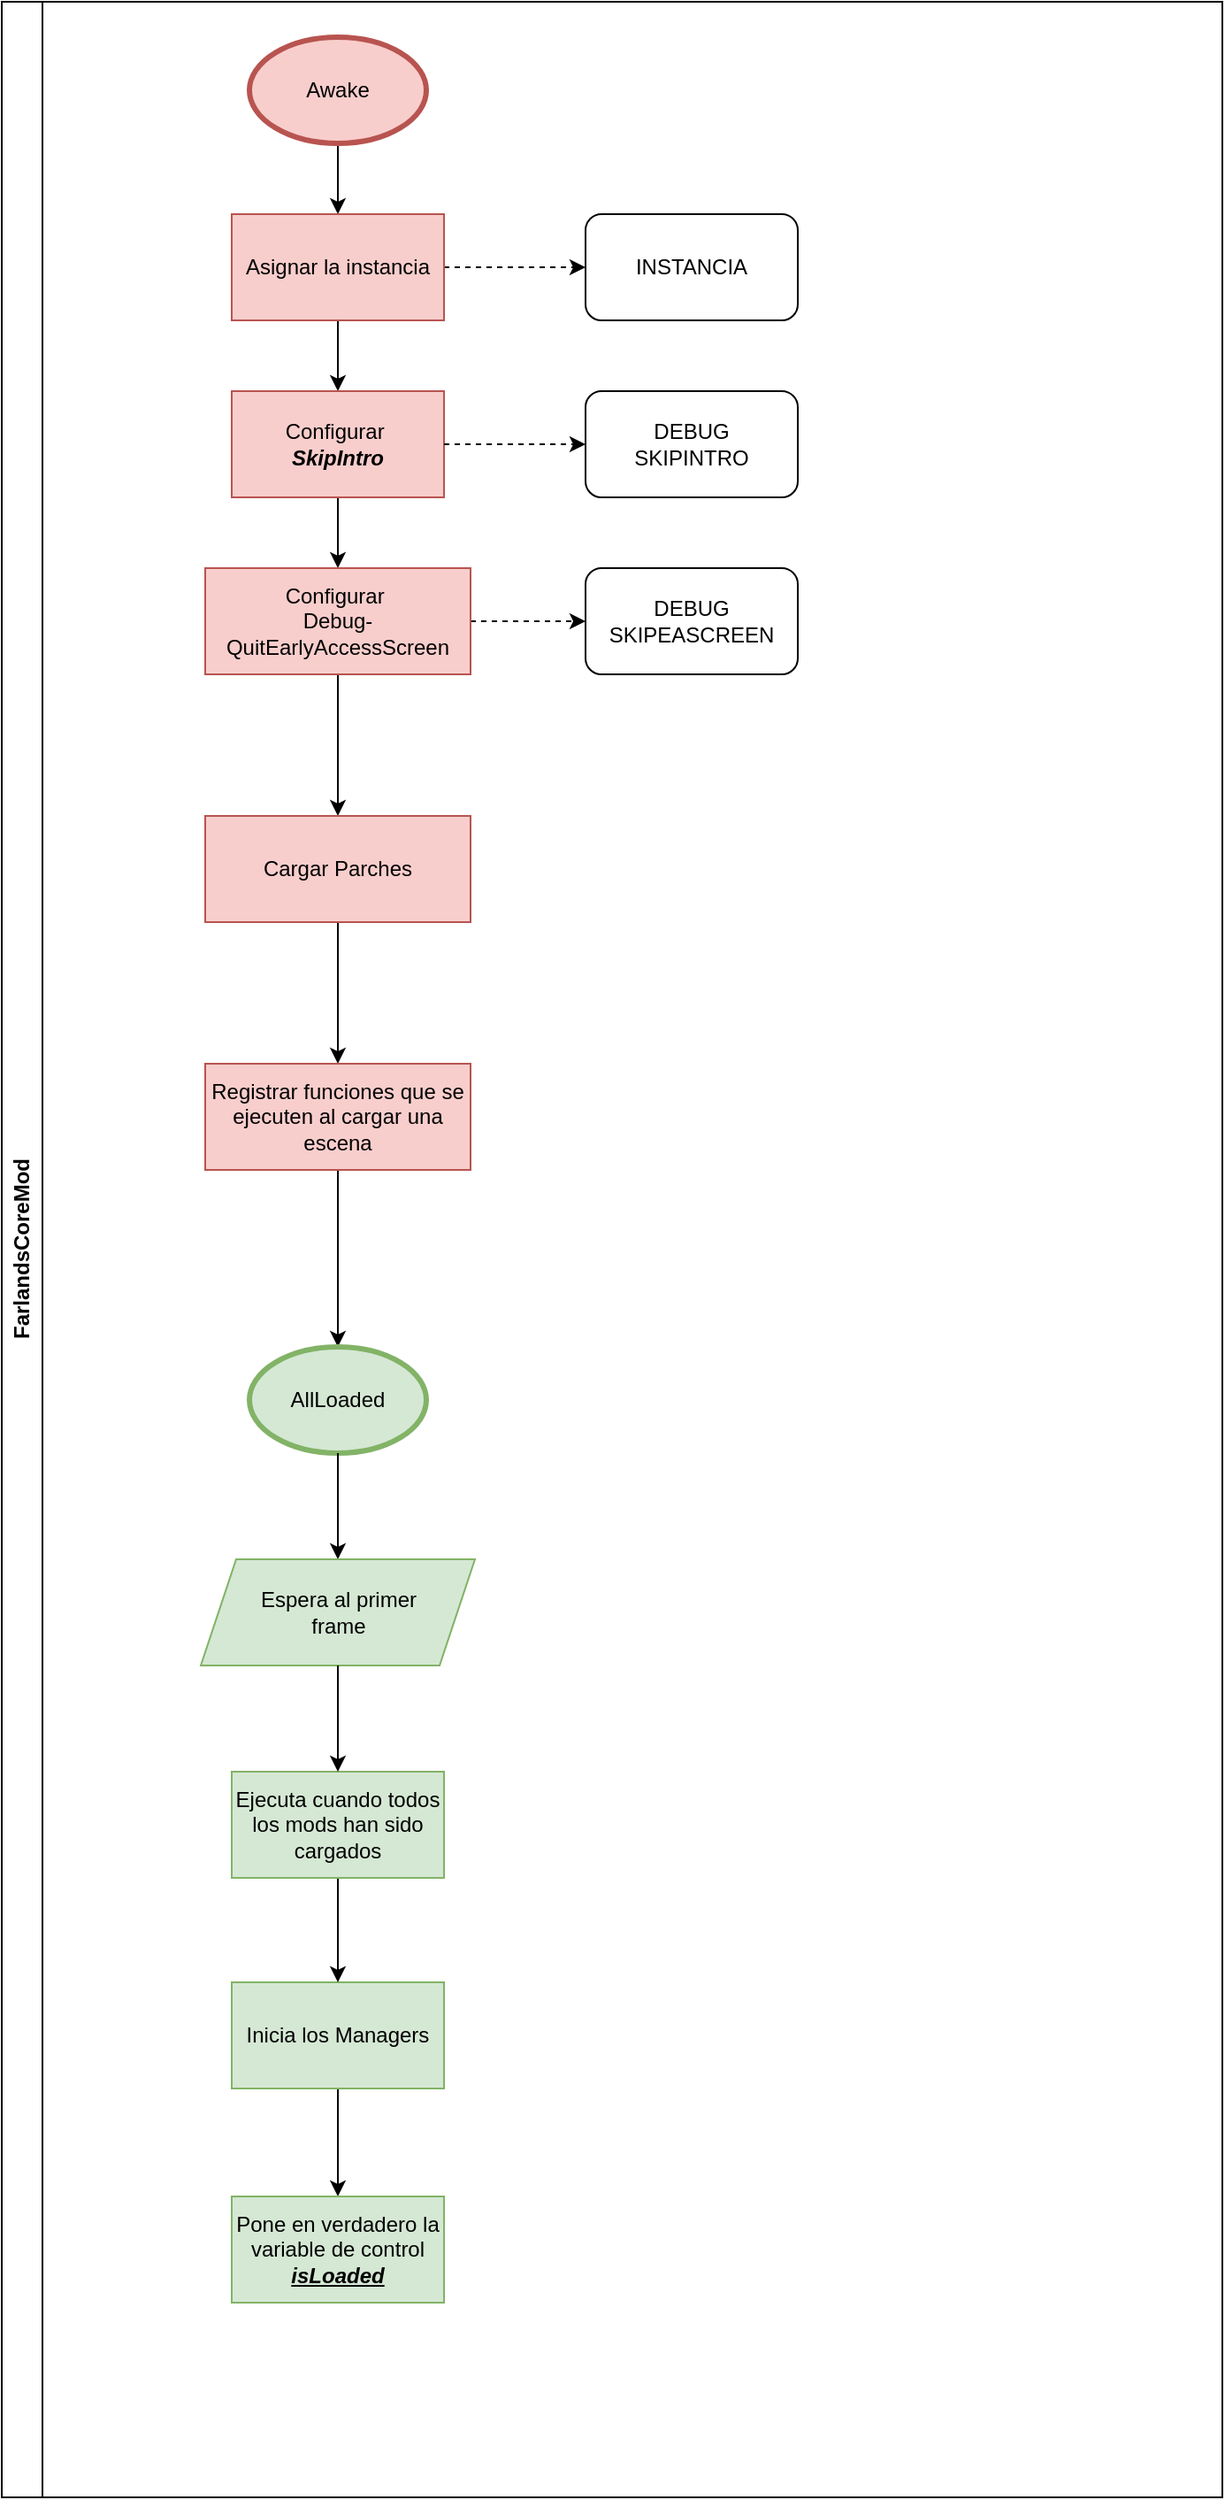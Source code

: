 <mxfile version="24.7.16">
  <diagram name="Página-1" id="QGQbhhF2IKWuarHCyqoY">
    <mxGraphModel dx="1393" dy="789" grid="1" gridSize="10" guides="1" tooltips="1" connect="1" arrows="1" fold="1" page="1" pageScale="1" pageWidth="827" pageHeight="1169" math="0" shadow="0">
      <root>
        <mxCell id="0" />
        <mxCell id="1" parent="0" />
        <mxCell id="ss1cUzSr6EaidTX44ejw-4" value="FarlandsCoreMod" style="swimlane;horizontal=0;whiteSpace=wrap;html=1;" parent="1" vertex="1">
          <mxGeometry y="50" width="690" height="1410" as="geometry">
            <mxRectangle y="50" width="40" height="130" as="alternateBounds" />
          </mxGeometry>
        </mxCell>
        <mxCell id="ss1cUzSr6EaidTX44ejw-9" value="" style="edgeStyle=orthogonalEdgeStyle;rounded=0;orthogonalLoop=1;jettySize=auto;html=1;" parent="ss1cUzSr6EaidTX44ejw-4" source="ss1cUzSr6EaidTX44ejw-5" target="ss1cUzSr6EaidTX44ejw-8" edge="1">
          <mxGeometry relative="1" as="geometry" />
        </mxCell>
        <mxCell id="ss1cUzSr6EaidTX44ejw-5" value="Awake" style="ellipse;whiteSpace=wrap;html=1;fillColor=#f8cecc;strokeColor=#b85450;strokeWidth=3;" parent="ss1cUzSr6EaidTX44ejw-4" vertex="1">
          <mxGeometry x="140" y="20" width="100" height="60" as="geometry" />
        </mxCell>
        <mxCell id="ss1cUzSr6EaidTX44ejw-11" value="" style="edgeStyle=orthogonalEdgeStyle;rounded=0;orthogonalLoop=1;jettySize=auto;html=1;" parent="ss1cUzSr6EaidTX44ejw-4" source="ss1cUzSr6EaidTX44ejw-8" target="ss1cUzSr6EaidTX44ejw-10" edge="1">
          <mxGeometry relative="1" as="geometry" />
        </mxCell>
        <mxCell id="ss1cUzSr6EaidTX44ejw-35" style="edgeStyle=orthogonalEdgeStyle;rounded=0;orthogonalLoop=1;jettySize=auto;html=1;entryX=0;entryY=0.5;entryDx=0;entryDy=0;dashed=1;" parent="ss1cUzSr6EaidTX44ejw-4" source="ss1cUzSr6EaidTX44ejw-8" target="ss1cUzSr6EaidTX44ejw-34" edge="1">
          <mxGeometry relative="1" as="geometry" />
        </mxCell>
        <mxCell id="ss1cUzSr6EaidTX44ejw-8" value="Asignar la instancia" style="whiteSpace=wrap;html=1;fillColor=#f8cecc;strokeColor=#b85450;strokeWidth=1;" parent="ss1cUzSr6EaidTX44ejw-4" vertex="1">
          <mxGeometry x="130" y="120" width="120" height="60" as="geometry" />
        </mxCell>
        <mxCell id="ss1cUzSr6EaidTX44ejw-13" value="" style="edgeStyle=orthogonalEdgeStyle;rounded=0;orthogonalLoop=1;jettySize=auto;html=1;" parent="ss1cUzSr6EaidTX44ejw-4" source="ss1cUzSr6EaidTX44ejw-10" target="ss1cUzSr6EaidTX44ejw-12" edge="1">
          <mxGeometry relative="1" as="geometry" />
        </mxCell>
        <mxCell id="ss1cUzSr6EaidTX44ejw-10" value="&lt;div&gt;Configurar&amp;nbsp;&lt;/div&gt;&lt;div&gt;&lt;b&gt;&lt;i&gt;SkipIntro&lt;/i&gt;&lt;/b&gt;&lt;/div&gt;" style="whiteSpace=wrap;html=1;fillColor=#f8cecc;strokeColor=#b85450;strokeWidth=1;" parent="ss1cUzSr6EaidTX44ejw-4" vertex="1">
          <mxGeometry x="130" y="220" width="120" height="60" as="geometry" />
        </mxCell>
        <mxCell id="ss1cUzSr6EaidTX44ejw-20" style="edgeStyle=orthogonalEdgeStyle;rounded=0;orthogonalLoop=1;jettySize=auto;html=1;dashed=1;" parent="ss1cUzSr6EaidTX44ejw-4" source="ss1cUzSr6EaidTX44ejw-12" target="ss1cUzSr6EaidTX44ejw-19" edge="1">
          <mxGeometry relative="1" as="geometry" />
        </mxCell>
        <mxCell id="ss1cUzSr6EaidTX44ejw-29" value="" style="edgeStyle=orthogonalEdgeStyle;rounded=0;orthogonalLoop=1;jettySize=auto;html=1;" parent="ss1cUzSr6EaidTX44ejw-4" source="ss1cUzSr6EaidTX44ejw-12" target="ss1cUzSr6EaidTX44ejw-28" edge="1">
          <mxGeometry relative="1" as="geometry" />
        </mxCell>
        <mxCell id="ss1cUzSr6EaidTX44ejw-12" value="&lt;div&gt;Configurar&amp;nbsp;&lt;/div&gt;&lt;div&gt;Debug-QuitEarlyAccessScreen&lt;br&gt;&lt;/div&gt;" style="whiteSpace=wrap;html=1;fillColor=#f8cecc;strokeColor=#b85450;strokeWidth=1;" parent="ss1cUzSr6EaidTX44ejw-4" vertex="1">
          <mxGeometry x="115" y="320" width="150" height="60" as="geometry" />
        </mxCell>
        <mxCell id="ss1cUzSr6EaidTX44ejw-19" value="&lt;div&gt;DEBUG&lt;/div&gt;&lt;div&gt;SKIPEASCREEN&lt;br&gt;&lt;/div&gt;" style="rounded=1;whiteSpace=wrap;html=1;" parent="ss1cUzSr6EaidTX44ejw-4" vertex="1">
          <mxGeometry x="330" y="320" width="120" height="60" as="geometry" />
        </mxCell>
        <mxCell id="ss1cUzSr6EaidTX44ejw-16" value="&lt;div&gt;DEBUG&lt;/div&gt;&lt;div&gt;SKIPINTRO&lt;br&gt;&lt;/div&gt;" style="rounded=1;whiteSpace=wrap;html=1;" parent="ss1cUzSr6EaidTX44ejw-4" vertex="1">
          <mxGeometry x="330" y="220" width="120" height="60" as="geometry" />
        </mxCell>
        <mxCell id="ss1cUzSr6EaidTX44ejw-17" style="edgeStyle=orthogonalEdgeStyle;rounded=0;orthogonalLoop=1;jettySize=auto;html=1;dashed=1;" parent="ss1cUzSr6EaidTX44ejw-4" source="ss1cUzSr6EaidTX44ejw-10" target="ss1cUzSr6EaidTX44ejw-16" edge="1">
          <mxGeometry relative="1" as="geometry" />
        </mxCell>
        <mxCell id="ss1cUzSr6EaidTX44ejw-31" value="" style="edgeStyle=orthogonalEdgeStyle;rounded=0;orthogonalLoop=1;jettySize=auto;html=1;" parent="ss1cUzSr6EaidTX44ejw-4" source="ss1cUzSr6EaidTX44ejw-28" target="ss1cUzSr6EaidTX44ejw-30" edge="1">
          <mxGeometry relative="1" as="geometry" />
        </mxCell>
        <mxCell id="ss1cUzSr6EaidTX44ejw-28" value="Cargar Parches" style="whiteSpace=wrap;html=1;fillColor=#f8cecc;strokeColor=#b85450;strokeWidth=1;" parent="ss1cUzSr6EaidTX44ejw-4" vertex="1">
          <mxGeometry x="115" y="460" width="150" height="60" as="geometry" />
        </mxCell>
        <mxCell id="ss1cUzSr6EaidTX44ejw-42" style="edgeStyle=orthogonalEdgeStyle;rounded=0;orthogonalLoop=1;jettySize=auto;html=1;entryX=0.5;entryY=0;entryDx=0;entryDy=0;" parent="ss1cUzSr6EaidTX44ejw-4" source="ss1cUzSr6EaidTX44ejw-30" target="ss1cUzSr6EaidTX44ejw-41" edge="1">
          <mxGeometry relative="1" as="geometry" />
        </mxCell>
        <mxCell id="ss1cUzSr6EaidTX44ejw-30" value="Registrar funciones que se ejecuten al cargar una escena" style="whiteSpace=wrap;html=1;fillColor=#f8cecc;strokeColor=#b85450;strokeWidth=1;" parent="ss1cUzSr6EaidTX44ejw-4" vertex="1">
          <mxGeometry x="115" y="600" width="150" height="60" as="geometry" />
        </mxCell>
        <mxCell id="ss1cUzSr6EaidTX44ejw-34" value="INSTANCIA" style="rounded=1;whiteSpace=wrap;html=1;" parent="ss1cUzSr6EaidTX44ejw-4" vertex="1">
          <mxGeometry x="330" y="120" width="120" height="60" as="geometry" />
        </mxCell>
        <mxCell id="ss1cUzSr6EaidTX44ejw-41" value="AllLoaded" style="ellipse;whiteSpace=wrap;html=1;fillColor=#d5e8d4;strokeColor=#82b366;strokeWidth=3;" parent="ss1cUzSr6EaidTX44ejw-4" vertex="1">
          <mxGeometry x="140" y="760" width="100" height="60" as="geometry" />
        </mxCell>
        <mxCell id="ss1cUzSr6EaidTX44ejw-46" value="" style="edgeStyle=orthogonalEdgeStyle;rounded=0;orthogonalLoop=1;jettySize=auto;html=1;exitX=0.5;exitY=0;exitDx=0;exitDy=0;endArrow=none;endFill=0;startArrow=classic;startFill=1;" parent="ss1cUzSr6EaidTX44ejw-4" source="ss1cUzSr6EaidTX44ejw-45" target="ss1cUzSr6EaidTX44ejw-41" edge="1">
          <mxGeometry relative="1" as="geometry" />
        </mxCell>
        <mxCell id="ss1cUzSr6EaidTX44ejw-45" value="&lt;div&gt;Espera al primer&lt;/div&gt;&lt;div&gt;frame&lt;br&gt;&lt;/div&gt;" style="shape=parallelogram;perimeter=parallelogramPerimeter;whiteSpace=wrap;html=1;fixedSize=1;fillColor=#d5e8d4;strokeColor=#82b366;" parent="ss1cUzSr6EaidTX44ejw-4" vertex="1">
          <mxGeometry x="112.5" y="880" width="155" height="60" as="geometry" />
        </mxCell>
        <mxCell id="ss1cUzSr6EaidTX44ejw-52" value="" style="edgeStyle=orthogonalEdgeStyle;rounded=0;orthogonalLoop=1;jettySize=auto;html=1;" parent="ss1cUzSr6EaidTX44ejw-4" source="ss1cUzSr6EaidTX44ejw-49" target="ss1cUzSr6EaidTX44ejw-51" edge="1">
          <mxGeometry relative="1" as="geometry" />
        </mxCell>
        <mxCell id="ss1cUzSr6EaidTX44ejw-49" value="Inicia los Managers" style="whiteSpace=wrap;html=1;fillColor=#d5e8d4;strokeColor=#82b366;" parent="ss1cUzSr6EaidTX44ejw-4" vertex="1">
          <mxGeometry x="130" y="1119" width="120" height="60" as="geometry" />
        </mxCell>
        <mxCell id="ss1cUzSr6EaidTX44ejw-51" value="Pone en verdadero la variable de control &lt;b&gt;&lt;i&gt;&lt;u&gt;isLoaded&lt;/u&gt;&lt;/i&gt;&lt;/b&gt;" style="whiteSpace=wrap;html=1;fillColor=#d5e8d4;strokeColor=#82b366;" parent="ss1cUzSr6EaidTX44ejw-4" vertex="1">
          <mxGeometry x="130" y="1240" width="120" height="60" as="geometry" />
        </mxCell>
        <mxCell id="ss1cUzSr6EaidTX44ejw-50" value="" style="edgeStyle=orthogonalEdgeStyle;rounded=0;orthogonalLoop=1;jettySize=auto;html=1;" parent="1" source="ss1cUzSr6EaidTX44ejw-47" target="ss1cUzSr6EaidTX44ejw-49" edge="1">
          <mxGeometry relative="1" as="geometry" />
        </mxCell>
        <mxCell id="ss1cUzSr6EaidTX44ejw-47" value="Ejecuta cuando todos los mods han sido cargados" style="whiteSpace=wrap;html=1;fillColor=#d5e8d4;strokeColor=#82b366;" parent="1" vertex="1">
          <mxGeometry x="130" y="1050" width="120" height="60" as="geometry" />
        </mxCell>
        <mxCell id="ss1cUzSr6EaidTX44ejw-48" value="" style="edgeStyle=orthogonalEdgeStyle;rounded=0;orthogonalLoop=1;jettySize=auto;html=1;" parent="1" source="ss1cUzSr6EaidTX44ejw-45" target="ss1cUzSr6EaidTX44ejw-47" edge="1">
          <mxGeometry relative="1" as="geometry" />
        </mxCell>
      </root>
    </mxGraphModel>
  </diagram>
</mxfile>
